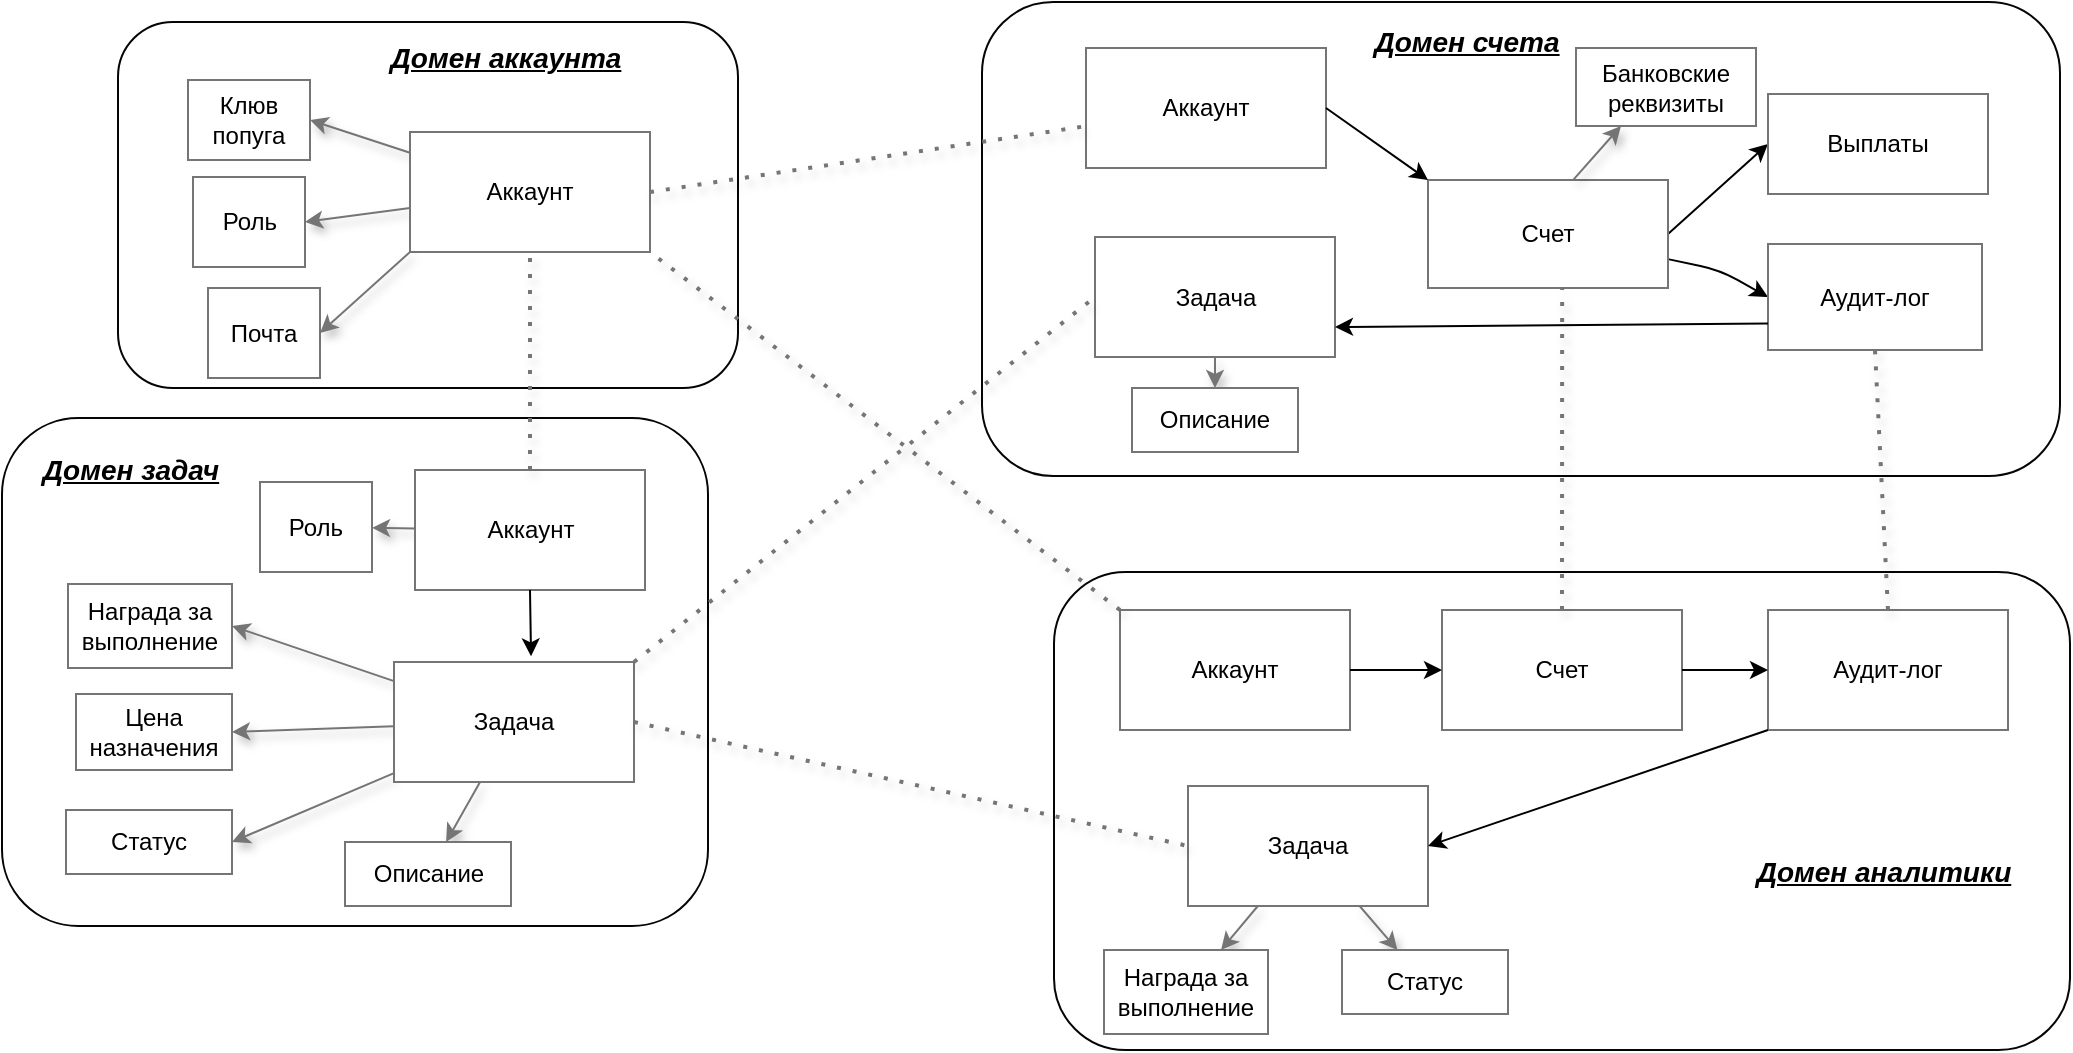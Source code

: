 <mxfile>
    <diagram id="cs8eAwnBnD0t727MsK7l" name="Страница 1">
        <mxGraphModel dx="698" dy="482" grid="0" gridSize="10" guides="1" tooltips="1" connect="1" arrows="1" fold="1" page="1" pageScale="1" pageWidth="827" pageHeight="1169" background="#ffffff" math="0" shadow="0">
            <root>
                <mxCell id="0"/>
                <mxCell id="1" parent="0"/>
                <mxCell id="46" value="" style="rounded=1;whiteSpace=wrap;html=1;fillColor=#FFF;strokeColor=#050505;" parent="1" vertex="1">
                    <mxGeometry x="630" y="19" width="539" height="237" as="geometry"/>
                </mxCell>
                <mxCell id="40" value="" style="rounded=1;whiteSpace=wrap;html=1;fillColor=#FFF;strokeColor=#050505;" parent="1" vertex="1">
                    <mxGeometry x="140" y="227" width="353" height="254" as="geometry"/>
                </mxCell>
                <mxCell id="39" value="" style="rounded=1;whiteSpace=wrap;html=1;fillColor=#FFF;strokeColor=#050505;align=right;" parent="1" vertex="1">
                    <mxGeometry x="198" y="29" width="310" height="183" as="geometry"/>
                </mxCell>
                <mxCell id="93" style="edgeStyle=none;html=1;entryX=1;entryY=0.5;entryDx=0;entryDy=0;shadow=1;strokeColor=#757575;fontSize=14;fontColor=#000000;fillColor=none;" parent="1" source="15" target="16" edge="1">
                    <mxGeometry relative="1" as="geometry"/>
                </mxCell>
                <mxCell id="94" style="edgeStyle=none;html=1;entryX=1;entryY=0.5;entryDx=0;entryDy=0;shadow=1;strokeColor=#757575;fontSize=14;fontColor=#000000;fillColor=none;" parent="1" source="15" target="17" edge="1">
                    <mxGeometry relative="1" as="geometry"/>
                </mxCell>
                <mxCell id="15" value="&lt;font color=&quot;#000000&quot;&gt;Аккаунт&lt;br&gt;&lt;/font&gt;" style="rounded=0;whiteSpace=wrap;html=1;strokeColor=#757575;fillColor=#FFFFFF;" parent="1" vertex="1">
                    <mxGeometry x="344" y="84" width="120" height="60" as="geometry"/>
                </mxCell>
                <mxCell id="16" value="&lt;font color=&quot;#000000&quot;&gt;Роль&lt;br&gt;&lt;/font&gt;" style="rounded=0;whiteSpace=wrap;html=1;strokeColor=#757575;fillColor=#FFFFFF;" parent="1" vertex="1">
                    <mxGeometry x="235.5" y="106.5" width="56" height="45" as="geometry"/>
                </mxCell>
                <mxCell id="17" value="&lt;font color=&quot;#000000&quot;&gt;Клюв попуга&lt;br&gt;&lt;/font&gt;" style="rounded=0;whiteSpace=wrap;html=1;strokeColor=#757575;fillColor=#FFFFFF;" parent="1" vertex="1">
                    <mxGeometry x="233" y="58" width="61" height="40" as="geometry"/>
                </mxCell>
                <mxCell id="95" style="edgeStyle=none;html=1;entryX=1;entryY=0.5;entryDx=0;entryDy=0;shadow=1;strokeColor=#757575;fontSize=14;fontColor=#000000;fillColor=none;" parent="1" source="21" target="36" edge="1">
                    <mxGeometry relative="1" as="geometry"/>
                </mxCell>
                <mxCell id="96" style="edgeStyle=none;html=1;entryX=1;entryY=0.5;entryDx=0;entryDy=0;shadow=1;strokeColor=#757575;fontSize=14;fontColor=#000000;fillColor=none;" parent="1" source="21" target="23" edge="1">
                    <mxGeometry relative="1" as="geometry"/>
                </mxCell>
                <mxCell id="97" style="edgeStyle=none;html=1;entryX=1;entryY=0.5;entryDx=0;entryDy=0;shadow=1;strokeColor=#757575;fontSize=14;fontColor=#000000;fillColor=none;" parent="1" source="21" target="22" edge="1">
                    <mxGeometry relative="1" as="geometry"/>
                </mxCell>
                <mxCell id="99" style="edgeStyle=none;html=1;shadow=1;strokeColor=#757575;fontSize=14;fontColor=#000000;fillColor=none;" parent="1" source="21" target="98" edge="1">
                    <mxGeometry relative="1" as="geometry"/>
                </mxCell>
                <mxCell id="21" value="&lt;font color=&quot;#000000&quot;&gt;Задача&lt;br&gt;&lt;/font&gt;" style="rounded=0;whiteSpace=wrap;html=1;strokeColor=#757575;fillColor=#FFFFFF;" parent="1" vertex="1">
                    <mxGeometry x="336" y="349" width="120" height="60" as="geometry"/>
                </mxCell>
                <mxCell id="22" value="&lt;font color=&quot;#000000&quot;&gt;Цена назначения&lt;br&gt;&lt;/font&gt;" style="rounded=0;whiteSpace=wrap;html=1;strokeColor=#757575;fillColor=#FFFFFF;" parent="1" vertex="1">
                    <mxGeometry x="177" y="365" width="78" height="38" as="geometry"/>
                </mxCell>
                <mxCell id="23" value="&lt;font color=&quot;#000000&quot;&gt;Награда за выполнение&lt;br&gt;&lt;/font&gt;" style="rounded=0;whiteSpace=wrap;html=1;strokeColor=#757575;fillColor=#FFFFFF;" parent="1" vertex="1">
                    <mxGeometry x="173" y="310" width="82" height="42" as="geometry"/>
                </mxCell>
                <mxCell id="31" style="edgeStyle=none;html=1;exitX=1;exitY=0.5;exitDx=0;exitDy=0;entryX=0;entryY=0.5;entryDx=0;entryDy=0;strokeColor=#000000;fontColor=#000000;fillColor=#000000;" parent="1" source="27" target="29" edge="1">
                    <mxGeometry relative="1" as="geometry"/>
                </mxCell>
                <mxCell id="32" style="edgeStyle=none;html=1;entryX=0;entryY=0.5;entryDx=0;entryDy=0;strokeColor=#000000;fontColor=#000000;fillColor=#000000;" parent="1" source="27" target="30" edge="1">
                    <mxGeometry relative="1" as="geometry">
                        <Array as="points">
                            <mxPoint x="999" y="153"/>
                        </Array>
                    </mxGeometry>
                </mxCell>
                <mxCell id="27" value="&lt;font color=&quot;#000000&quot;&gt;Счет&lt;br&gt;&lt;/font&gt;" style="rounded=0;whiteSpace=wrap;html=1;strokeColor=#757575;fillColor=#FFFFFF;" parent="1" vertex="1">
                    <mxGeometry x="853" y="108" width="120" height="54" as="geometry"/>
                </mxCell>
                <mxCell id="29" value="&lt;font color=&quot;#000000&quot;&gt;Выплаты&lt;br&gt;&lt;/font&gt;" style="rounded=0;whiteSpace=wrap;html=1;strokeColor=#757575;fillColor=#FFFFFF;" parent="1" vertex="1">
                    <mxGeometry x="1023" y="65" width="110" height="50" as="geometry"/>
                </mxCell>
                <mxCell id="30" value="&lt;font color=&quot;#000000&quot;&gt;Аудит-лог&lt;br&gt;&lt;/font&gt;" style="rounded=0;whiteSpace=wrap;html=1;strokeColor=#757575;fillColor=#FFFFFF;" parent="1" vertex="1">
                    <mxGeometry x="1023" y="140" width="107" height="53" as="geometry"/>
                </mxCell>
                <mxCell id="36" value="&lt;font color=&quot;#000000&quot;&gt;Статус&lt;br&gt;&lt;/font&gt;" style="rounded=0;whiteSpace=wrap;html=1;strokeColor=#757575;fillColor=#FFFFFF;" parent="1" vertex="1">
                    <mxGeometry x="172" y="423" width="83" height="32" as="geometry"/>
                </mxCell>
                <mxCell id="86" style="edgeStyle=none;html=1;shadow=1;strokeColor=#757575;fontSize=14;fontColor=#000000;fillColor=none;" parent="1" source="41" target="84" edge="1">
                    <mxGeometry relative="1" as="geometry"/>
                </mxCell>
                <mxCell id="41" value="&lt;font color=&quot;#000000&quot;&gt;Аккаунт&lt;br&gt;&lt;/font&gt;" style="rounded=0;whiteSpace=wrap;html=1;strokeColor=#757575;fillColor=#FFFFFF;" parent="1" vertex="1">
                    <mxGeometry x="346.5" y="253" width="115" height="60" as="geometry"/>
                </mxCell>
                <mxCell id="43" value="" style="edgeStyle=none;html=1;strokeColor=#000000;fontColor=#000000;fillColor=#000000;entryX=0.571;entryY=-0.047;entryDx=0;entryDy=0;exitX=0.5;exitY=1;exitDx=0;exitDy=0;entryPerimeter=0;" parent="1" source="41" target="21" edge="1">
                    <mxGeometry relative="1" as="geometry">
                        <mxPoint x="290" y="379.737" as="sourcePoint"/>
                        <mxPoint x="255" y="393" as="targetPoint"/>
                    </mxGeometry>
                </mxCell>
                <mxCell id="48" value="&lt;font color=&quot;#000000&quot;&gt;Аккаунт&lt;br&gt;&lt;/font&gt;" style="rounded=0;whiteSpace=wrap;html=1;strokeColor=#757575;fillColor=#FFFFFF;" parent="1" vertex="1">
                    <mxGeometry x="682" y="42" width="120" height="60" as="geometry"/>
                </mxCell>
                <mxCell id="51" value="" style="rounded=1;whiteSpace=wrap;html=1;fillColor=#FFF;strokeColor=#050505;" parent="1" vertex="1">
                    <mxGeometry x="666" y="304" width="508" height="239" as="geometry"/>
                </mxCell>
                <mxCell id="52" value="&lt;font color=&quot;#000000&quot;&gt;Аккаунт&lt;br&gt;&lt;/font&gt;" style="rounded=0;whiteSpace=wrap;html=1;strokeColor=#757575;fillColor=#FFFFFF;" parent="1" vertex="1">
                    <mxGeometry x="699" y="323" width="115" height="60" as="geometry"/>
                </mxCell>
                <mxCell id="101" style="edgeStyle=none;html=1;shadow=1;strokeColor=#757575;fontSize=14;fontColor=#000000;fillColor=none;" parent="1" source="54" target="100" edge="1">
                    <mxGeometry relative="1" as="geometry"/>
                </mxCell>
                <mxCell id="54" value="&lt;font color=&quot;#000000&quot;&gt;Задача&lt;br&gt;&lt;/font&gt;" style="rounded=0;whiteSpace=wrap;html=1;strokeColor=#757575;fillColor=#FFFFFF;" parent="1" vertex="1">
                    <mxGeometry x="686.5" y="136.5" width="120" height="60" as="geometry"/>
                </mxCell>
                <mxCell id="62" value="&lt;font color=&quot;#000000&quot;&gt;Счет&lt;br&gt;&lt;/font&gt;" style="rounded=0;whiteSpace=wrap;html=1;strokeColor=#757575;fillColor=#FFFFFF;" parent="1" vertex="1">
                    <mxGeometry x="860" y="323" width="120" height="60" as="geometry"/>
                </mxCell>
                <mxCell id="111" style="edgeStyle=none;html=1;shadow=1;strokeColor=#757575;fontSize=14;fontColor=#000000;fillColor=none;" parent="1" source="66" target="109" edge="1">
                    <mxGeometry relative="1" as="geometry"/>
                </mxCell>
                <mxCell id="112" style="edgeStyle=none;html=1;shadow=1;strokeColor=#757575;fontSize=14;fontColor=#000000;fillColor=none;" parent="1" source="66" target="110" edge="1">
                    <mxGeometry relative="1" as="geometry"/>
                </mxCell>
                <mxCell id="66" value="&lt;font color=&quot;#000000&quot;&gt;Задача&lt;br&gt;&lt;/font&gt;" style="rounded=0;whiteSpace=wrap;html=1;strokeColor=#757575;fillColor=#FFFFFF;" parent="1" vertex="1">
                    <mxGeometry x="733" y="411" width="120" height="60" as="geometry"/>
                </mxCell>
                <mxCell id="68" value="&lt;font color=&quot;#000000&quot;&gt;Аудит-лог&lt;br&gt;&lt;/font&gt;" style="rounded=0;whiteSpace=wrap;html=1;strokeColor=#757575;fillColor=#FFFFFF;" parent="1" vertex="1">
                    <mxGeometry x="1023" y="323" width="120" height="60" as="geometry"/>
                </mxCell>
                <mxCell id="72" value="" style="endArrow=none;dashed=1;html=1;dashPattern=1 3;strokeWidth=2;shadow=1;strokeColor=#757575;fillColor=none;exitX=1;exitY=0.5;exitDx=0;exitDy=0;" parent="1" source="15" target="48" edge="1">
                    <mxGeometry width="50" height="50" relative="1" as="geometry">
                        <mxPoint x="652" y="196" as="sourcePoint"/>
                        <mxPoint x="702" y="146" as="targetPoint"/>
                    </mxGeometry>
                </mxCell>
                <mxCell id="73" value="" style="endArrow=none;dashed=1;html=1;dashPattern=1 3;strokeWidth=2;shadow=1;strokeColor=#757575;fillColor=none;exitX=0.5;exitY=0;exitDx=0;exitDy=0;entryX=0.5;entryY=1;entryDx=0;entryDy=0;" parent="1" source="41" target="15" edge="1">
                    <mxGeometry width="50" height="50" relative="1" as="geometry">
                        <mxPoint x="474" y="124" as="sourcePoint"/>
                        <mxPoint x="682" y="101.493" as="targetPoint"/>
                    </mxGeometry>
                </mxCell>
                <mxCell id="74" value="" style="endArrow=none;dashed=1;html=1;dashPattern=1 3;strokeWidth=2;shadow=1;strokeColor=#757575;fillColor=none;exitX=0;exitY=0;exitDx=0;exitDy=0;entryX=1;entryY=1;entryDx=0;entryDy=0;" parent="1" source="52" target="15" edge="1">
                    <mxGeometry width="50" height="50" relative="1" as="geometry">
                        <mxPoint x="414" y="263" as="sourcePoint"/>
                        <mxPoint x="414" y="154" as="targetPoint"/>
                    </mxGeometry>
                </mxCell>
                <mxCell id="75" value="" style="endArrow=none;dashed=1;html=1;dashPattern=1 3;strokeWidth=2;shadow=1;strokeColor=#757575;fillColor=none;exitX=1;exitY=0;exitDx=0;exitDy=0;entryX=0;entryY=0.5;entryDx=0;entryDy=0;" parent="1" source="21" target="54" edge="1">
                    <mxGeometry width="50" height="50" relative="1" as="geometry">
                        <mxPoint x="709" y="333" as="sourcePoint"/>
                        <mxPoint x="474" y="154" as="targetPoint"/>
                    </mxGeometry>
                </mxCell>
                <mxCell id="76" value="" style="endArrow=none;dashed=1;html=1;dashPattern=1 3;strokeWidth=2;shadow=1;strokeColor=#757575;fillColor=none;exitX=1;exitY=0.5;exitDx=0;exitDy=0;entryX=0;entryY=0.5;entryDx=0;entryDy=0;" parent="1" source="21" target="66" edge="1">
                    <mxGeometry width="50" height="50" relative="1" as="geometry">
                        <mxPoint x="466" y="359" as="sourcePoint"/>
                        <mxPoint x="699" y="186" as="targetPoint"/>
                    </mxGeometry>
                </mxCell>
                <mxCell id="77" value="" style="endArrow=none;dashed=1;html=1;dashPattern=1 3;strokeWidth=2;shadow=1;strokeColor=#757575;fillColor=none;entryX=0.559;entryY=1.008;entryDx=0;entryDy=0;entryPerimeter=0;exitX=0.5;exitY=0;exitDx=0;exitDy=0;" parent="1" source="62" target="27" edge="1">
                    <mxGeometry width="50" height="50" relative="1" as="geometry">
                        <mxPoint x="873" y="277" as="sourcePoint"/>
                        <mxPoint x="923" y="227" as="targetPoint"/>
                    </mxGeometry>
                </mxCell>
                <mxCell id="78" value="" style="endArrow=none;dashed=1;html=1;dashPattern=1 3;strokeWidth=2;shadow=1;strokeColor=#757575;fillColor=none;entryX=0.5;entryY=1;entryDx=0;entryDy=0;exitX=0.5;exitY=0;exitDx=0;exitDy=0;" parent="1" source="68" target="30" edge="1">
                    <mxGeometry width="50" height="50" relative="1" as="geometry">
                        <mxPoint x="930" y="333" as="sourcePoint"/>
                        <mxPoint x="927.08" y="125.48" as="targetPoint"/>
                    </mxGeometry>
                </mxCell>
                <mxCell id="79" value="&lt;font style=&quot;font-size: 14px;&quot; color=&quot;#000000&quot;&gt;&lt;b&gt;&lt;i&gt;&lt;u&gt;Домен задач&lt;/u&gt;&lt;/i&gt;&lt;/b&gt;&lt;/font&gt;" style="text;strokeColor=none;align=center;fillColor=none;html=1;verticalAlign=middle;whiteSpace=wrap;rounded=0;" parent="1" vertex="1">
                    <mxGeometry x="150" y="238" width="109" height="30" as="geometry"/>
                </mxCell>
                <mxCell id="81" value="&lt;font style=&quot;font-size: 14px;&quot; color=&quot;#000000&quot;&gt;&lt;b&gt;&lt;i&gt;&lt;u&gt;Домен аналитики&lt;/u&gt;&lt;/i&gt;&lt;/b&gt;&lt;/font&gt;" style="text;strokeColor=none;align=center;fillColor=none;html=1;verticalAlign=middle;whiteSpace=wrap;rounded=0;" parent="1" vertex="1">
                    <mxGeometry x="1011" y="439" width="140" height="30" as="geometry"/>
                </mxCell>
                <mxCell id="82" value="&lt;font style=&quot;font-size: 14px;&quot; color=&quot;#000000&quot;&gt;&lt;b&gt;&lt;i&gt;&lt;u&gt;Домен счета&lt;/u&gt;&lt;/i&gt;&lt;/b&gt;&lt;/font&gt;" style="text;strokeColor=none;align=center;fillColor=none;html=1;verticalAlign=middle;whiteSpace=wrap;rounded=0;" parent="1" vertex="1">
                    <mxGeometry x="818" y="24" width="109" height="30" as="geometry"/>
                </mxCell>
                <mxCell id="83" value="&lt;font style=&quot;font-size: 14px;&quot; color=&quot;#000000&quot;&gt;&lt;b&gt;&lt;i&gt;&lt;u&gt;Домен аккаунта&lt;/u&gt;&lt;/i&gt;&lt;/b&gt;&lt;/font&gt;" style="text;strokeColor=none;align=center;fillColor=none;html=1;verticalAlign=middle;whiteSpace=wrap;rounded=0;" parent="1" vertex="1">
                    <mxGeometry x="332" y="32" width="120" height="30" as="geometry"/>
                </mxCell>
                <mxCell id="84" value="&lt;font color=&quot;#000000&quot;&gt;Роль&lt;br&gt;&lt;/font&gt;" style="rounded=0;whiteSpace=wrap;html=1;strokeColor=#757575;fillColor=#FFFFFF;" parent="1" vertex="1">
                    <mxGeometry x="269" y="259" width="56" height="45" as="geometry"/>
                </mxCell>
                <mxCell id="98" value="&lt;font color=&quot;#000000&quot;&gt;Описание&lt;br&gt;&lt;/font&gt;" style="rounded=0;whiteSpace=wrap;html=1;strokeColor=#757575;fillColor=#FFFFFF;" parent="1" vertex="1">
                    <mxGeometry x="311.5" y="439" width="83" height="32" as="geometry"/>
                </mxCell>
                <mxCell id="100" value="&lt;font color=&quot;#000000&quot;&gt;Описание&lt;br&gt;&lt;/font&gt;" style="rounded=0;whiteSpace=wrap;html=1;strokeColor=#757575;fillColor=#FFFFFF;" parent="1" vertex="1">
                    <mxGeometry x="705" y="212" width="83" height="32" as="geometry"/>
                </mxCell>
                <mxCell id="103" style="edgeStyle=none;html=1;entryX=1;entryY=0.75;entryDx=0;entryDy=0;strokeColor=#000000;fontColor=#000000;fillColor=#000000;exitX=0;exitY=0.75;exitDx=0;exitDy=0;" parent="1" source="30" target="54" edge="1">
                    <mxGeometry relative="1" as="geometry">
                        <mxPoint x="983" y="153.477" as="sourcePoint"/>
                        <mxPoint x="1033" y="176.5" as="targetPoint"/>
                        <Array as="points"/>
                    </mxGeometry>
                </mxCell>
                <mxCell id="104" style="edgeStyle=none;html=1;exitX=1;exitY=0.5;exitDx=0;exitDy=0;entryX=0;entryY=0;entryDx=0;entryDy=0;strokeColor=#000000;fontColor=#000000;fillColor=#000000;" parent="1" source="48" target="27" edge="1">
                    <mxGeometry relative="1" as="geometry">
                        <mxPoint x="983" y="131.5" as="sourcePoint"/>
                        <mxPoint x="1033" y="95" as="targetPoint"/>
                    </mxGeometry>
                </mxCell>
                <mxCell id="105" style="edgeStyle=none;html=1;exitX=1;exitY=0.5;exitDx=0;exitDy=0;entryX=0;entryY=0.5;entryDx=0;entryDy=0;strokeColor=#000000;fontColor=#000000;fillColor=#000000;" parent="1" source="52" target="62" edge="1">
                    <mxGeometry relative="1" as="geometry">
                        <mxPoint x="993" y="141.5" as="sourcePoint"/>
                        <mxPoint x="1043" y="105" as="targetPoint"/>
                    </mxGeometry>
                </mxCell>
                <mxCell id="106" style="edgeStyle=none;html=1;exitX=0;exitY=1;exitDx=0;exitDy=0;entryX=1;entryY=0.5;entryDx=0;entryDy=0;strokeColor=#000000;fontColor=#000000;fillColor=#000000;" parent="1" source="68" target="66" edge="1">
                    <mxGeometry relative="1" as="geometry">
                        <mxPoint x="912" y="552.5" as="sourcePoint"/>
                        <mxPoint x="962" y="516" as="targetPoint"/>
                    </mxGeometry>
                </mxCell>
                <mxCell id="107" style="edgeStyle=none;html=1;exitX=1;exitY=0.5;exitDx=0;exitDy=0;entryX=0;entryY=0.5;entryDx=0;entryDy=0;strokeColor=#000000;fontColor=#000000;fillColor=#000000;" parent="1" source="62" target="68" edge="1">
                    <mxGeometry relative="1" as="geometry">
                        <mxPoint x="922" y="562.5" as="sourcePoint"/>
                        <mxPoint x="972" y="526" as="targetPoint"/>
                    </mxGeometry>
                </mxCell>
                <mxCell id="109" value="&lt;font color=&quot;#000000&quot;&gt;Награда за выполнение&lt;br&gt;&lt;/font&gt;" style="rounded=0;whiteSpace=wrap;html=1;strokeColor=#757575;fillColor=#FFFFFF;" parent="1" vertex="1">
                    <mxGeometry x="691" y="493" width="82" height="42" as="geometry"/>
                </mxCell>
                <mxCell id="110" value="&lt;font color=&quot;#000000&quot;&gt;Статус&lt;br&gt;&lt;/font&gt;" style="rounded=0;whiteSpace=wrap;html=1;strokeColor=#757575;fillColor=#FFFFFF;" parent="1" vertex="1">
                    <mxGeometry x="810" y="493" width="83" height="32" as="geometry"/>
                </mxCell>
                <mxCell id="113" value="&lt;font color=&quot;#000000&quot;&gt;Банковские реквизиты&lt;br&gt;&lt;/font&gt;" style="rounded=0;whiteSpace=wrap;html=1;strokeColor=#757575;fillColor=#FFFFFF;" vertex="1" parent="1">
                    <mxGeometry x="927" y="42" width="90" height="39" as="geometry"/>
                </mxCell>
                <mxCell id="115" value="&lt;font color=&quot;#000000&quot;&gt;Почта&lt;br&gt;&lt;/font&gt;" style="rounded=0;whiteSpace=wrap;html=1;strokeColor=#757575;fillColor=#FFFFFF;" vertex="1" parent="1">
                    <mxGeometry x="243" y="162" width="56" height="45" as="geometry"/>
                </mxCell>
                <mxCell id="116" style="edgeStyle=none;html=1;entryX=1;entryY=0.5;entryDx=0;entryDy=0;shadow=1;strokeColor=#757575;fontSize=14;fontColor=#000000;fillColor=none;exitX=0;exitY=1;exitDx=0;exitDy=0;" edge="1" parent="1" source="15" target="115">
                    <mxGeometry relative="1" as="geometry">
                        <mxPoint x="354" y="132" as="sourcePoint"/>
                        <mxPoint x="301.5" y="139" as="targetPoint"/>
                    </mxGeometry>
                </mxCell>
                <mxCell id="117" style="edgeStyle=none;html=1;entryX=0.25;entryY=1;entryDx=0;entryDy=0;shadow=1;strokeColor=#757575;fontSize=14;fontColor=#000000;fillColor=none;exitX=0.607;exitY=-0.006;exitDx=0;exitDy=0;exitPerimeter=0;" edge="1" parent="1" source="27" target="113">
                    <mxGeometry relative="1" as="geometry">
                        <mxPoint x="919" y="108" as="sourcePoint"/>
                        <mxPoint x="874" y="148.5" as="targetPoint"/>
                    </mxGeometry>
                </mxCell>
            </root>
        </mxGraphModel>
    </diagram>
</mxfile>